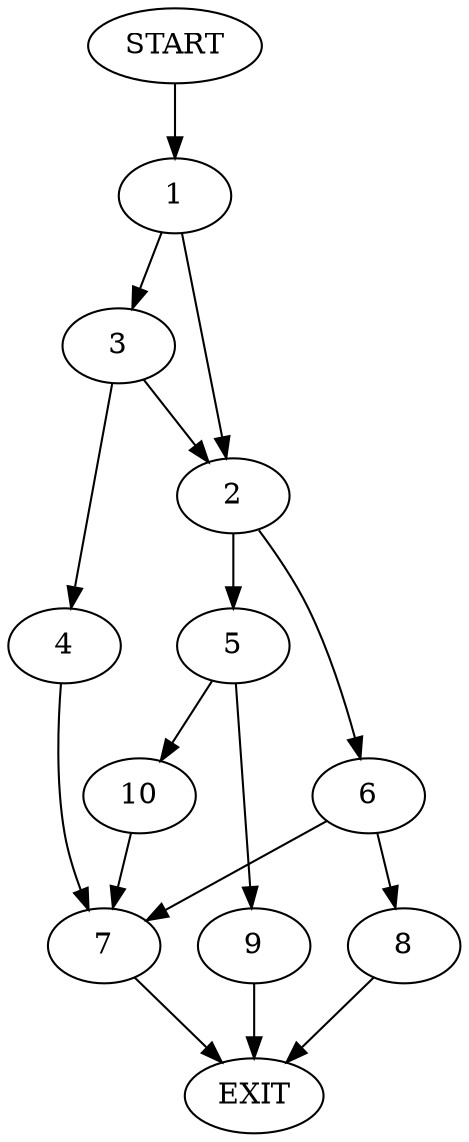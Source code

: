 digraph {
0 [label="START"]
11 [label="EXIT"]
0 -> 1
1 -> 2
1 -> 3
3 -> 2
3 -> 4
2 -> 5
2 -> 6
4 -> 7
7 -> 11
6 -> 7
6 -> 8
5 -> 9
5 -> 10
10 -> 7
9 -> 11
8 -> 11
}
